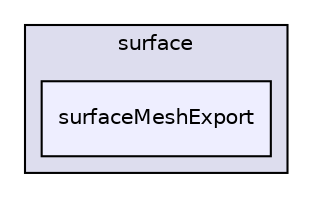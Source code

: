 digraph "applications/utilities/surface/surfaceMeshExport" {
  bgcolor=transparent;
  compound=true
  node [ fontsize="10", fontname="Helvetica"];
  edge [ labelfontsize="10", labelfontname="Helvetica"];
  subgraph clusterdir_f17de662d5fa06afbf0442aecb6ca0a0 {
    graph [ bgcolor="#ddddee", pencolor="black", label="surface" fontname="Helvetica", fontsize="10", URL="dir_f17de662d5fa06afbf0442aecb6ca0a0.html"]
  dir_de41fbe42dafa2f810d15a2923e335f9 [shape=box, label="surfaceMeshExport", style="filled", fillcolor="#eeeeff", pencolor="black", URL="dir_de41fbe42dafa2f810d15a2923e335f9.html"];
  }
}
